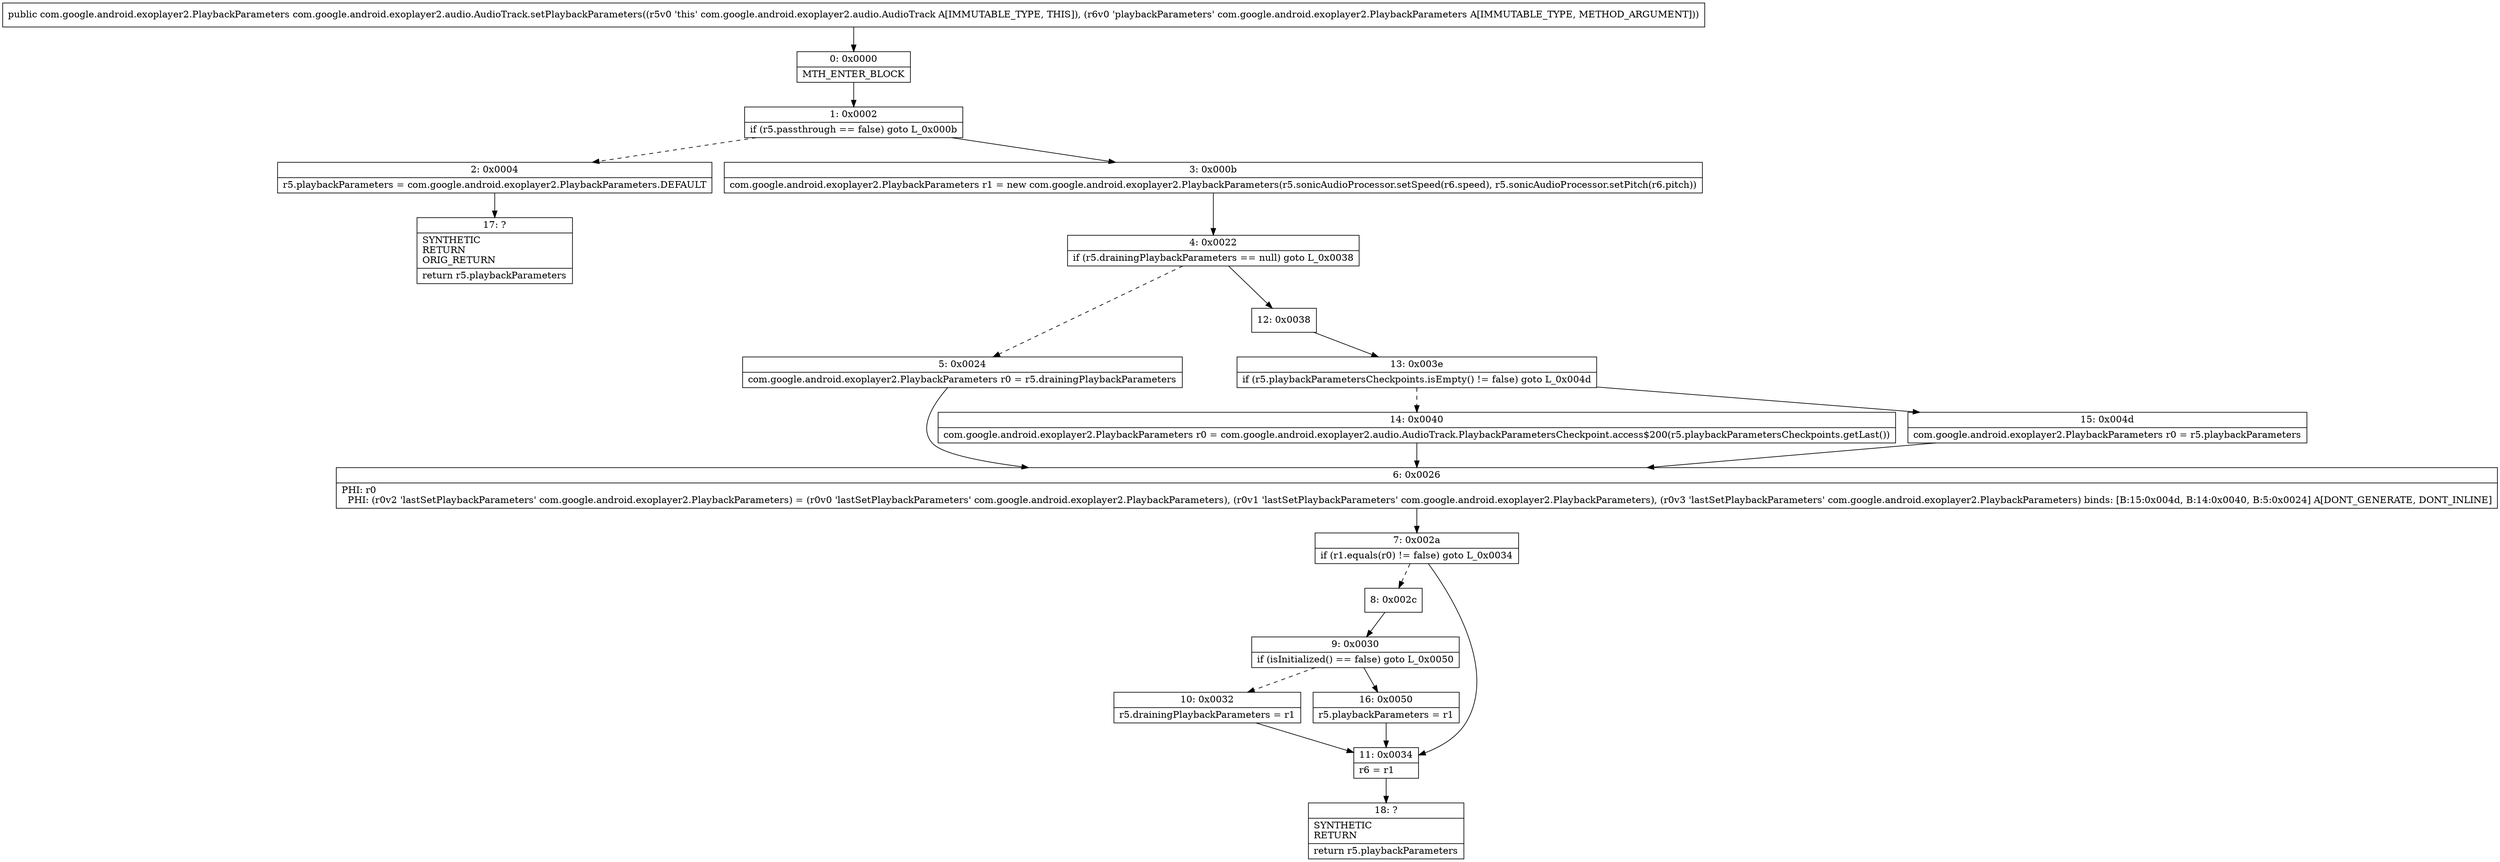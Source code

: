 digraph "CFG forcom.google.android.exoplayer2.audio.AudioTrack.setPlaybackParameters(Lcom\/google\/android\/exoplayer2\/PlaybackParameters;)Lcom\/google\/android\/exoplayer2\/PlaybackParameters;" {
Node_0 [shape=record,label="{0\:\ 0x0000|MTH_ENTER_BLOCK\l}"];
Node_1 [shape=record,label="{1\:\ 0x0002|if (r5.passthrough == false) goto L_0x000b\l}"];
Node_2 [shape=record,label="{2\:\ 0x0004|r5.playbackParameters = com.google.android.exoplayer2.PlaybackParameters.DEFAULT\l}"];
Node_3 [shape=record,label="{3\:\ 0x000b|com.google.android.exoplayer2.PlaybackParameters r1 = new com.google.android.exoplayer2.PlaybackParameters(r5.sonicAudioProcessor.setSpeed(r6.speed), r5.sonicAudioProcessor.setPitch(r6.pitch))\l}"];
Node_4 [shape=record,label="{4\:\ 0x0022|if (r5.drainingPlaybackParameters == null) goto L_0x0038\l}"];
Node_5 [shape=record,label="{5\:\ 0x0024|com.google.android.exoplayer2.PlaybackParameters r0 = r5.drainingPlaybackParameters\l}"];
Node_6 [shape=record,label="{6\:\ 0x0026|PHI: r0 \l  PHI: (r0v2 'lastSetPlaybackParameters' com.google.android.exoplayer2.PlaybackParameters) = (r0v0 'lastSetPlaybackParameters' com.google.android.exoplayer2.PlaybackParameters), (r0v1 'lastSetPlaybackParameters' com.google.android.exoplayer2.PlaybackParameters), (r0v3 'lastSetPlaybackParameters' com.google.android.exoplayer2.PlaybackParameters) binds: [B:15:0x004d, B:14:0x0040, B:5:0x0024] A[DONT_GENERATE, DONT_INLINE]\l}"];
Node_7 [shape=record,label="{7\:\ 0x002a|if (r1.equals(r0) != false) goto L_0x0034\l}"];
Node_8 [shape=record,label="{8\:\ 0x002c}"];
Node_9 [shape=record,label="{9\:\ 0x0030|if (isInitialized() == false) goto L_0x0050\l}"];
Node_10 [shape=record,label="{10\:\ 0x0032|r5.drainingPlaybackParameters = r1\l}"];
Node_11 [shape=record,label="{11\:\ 0x0034|r6 = r1\l}"];
Node_12 [shape=record,label="{12\:\ 0x0038}"];
Node_13 [shape=record,label="{13\:\ 0x003e|if (r5.playbackParametersCheckpoints.isEmpty() != false) goto L_0x004d\l}"];
Node_14 [shape=record,label="{14\:\ 0x0040|com.google.android.exoplayer2.PlaybackParameters r0 = com.google.android.exoplayer2.audio.AudioTrack.PlaybackParametersCheckpoint.access$200(r5.playbackParametersCheckpoints.getLast())\l}"];
Node_15 [shape=record,label="{15\:\ 0x004d|com.google.android.exoplayer2.PlaybackParameters r0 = r5.playbackParameters\l}"];
Node_16 [shape=record,label="{16\:\ 0x0050|r5.playbackParameters = r1\l}"];
Node_17 [shape=record,label="{17\:\ ?|SYNTHETIC\lRETURN\lORIG_RETURN\l|return r5.playbackParameters\l}"];
Node_18 [shape=record,label="{18\:\ ?|SYNTHETIC\lRETURN\l|return r5.playbackParameters\l}"];
MethodNode[shape=record,label="{public com.google.android.exoplayer2.PlaybackParameters com.google.android.exoplayer2.audio.AudioTrack.setPlaybackParameters((r5v0 'this' com.google.android.exoplayer2.audio.AudioTrack A[IMMUTABLE_TYPE, THIS]), (r6v0 'playbackParameters' com.google.android.exoplayer2.PlaybackParameters A[IMMUTABLE_TYPE, METHOD_ARGUMENT])) }"];
MethodNode -> Node_0;
Node_0 -> Node_1;
Node_1 -> Node_2[style=dashed];
Node_1 -> Node_3;
Node_2 -> Node_17;
Node_3 -> Node_4;
Node_4 -> Node_5[style=dashed];
Node_4 -> Node_12;
Node_5 -> Node_6;
Node_6 -> Node_7;
Node_7 -> Node_8[style=dashed];
Node_7 -> Node_11;
Node_8 -> Node_9;
Node_9 -> Node_10[style=dashed];
Node_9 -> Node_16;
Node_10 -> Node_11;
Node_11 -> Node_18;
Node_12 -> Node_13;
Node_13 -> Node_14[style=dashed];
Node_13 -> Node_15;
Node_14 -> Node_6;
Node_15 -> Node_6;
Node_16 -> Node_11;
}

